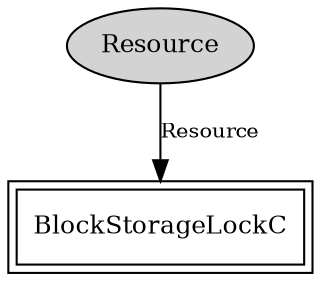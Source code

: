digraph "tos.lib.net.Deluge.BlockStorageManager.BlockStorageLockClientC" {
  n0x2ace83c02978 [shape=ellipse, style=filled, label="Resource", fontsize=12];
  "BlockStorageLockC" [fontsize=12, shape=box,peripheries=2, URL="../chtml/tos.lib.net.Deluge.BlockStorageManager.BlockStorageLockC.html"];
  "n0x2ace83c02978" -> "BlockStorageLockC" [label="Resource", URL="../ihtml/tos.interfaces.Resource.html", fontsize=10];
}
